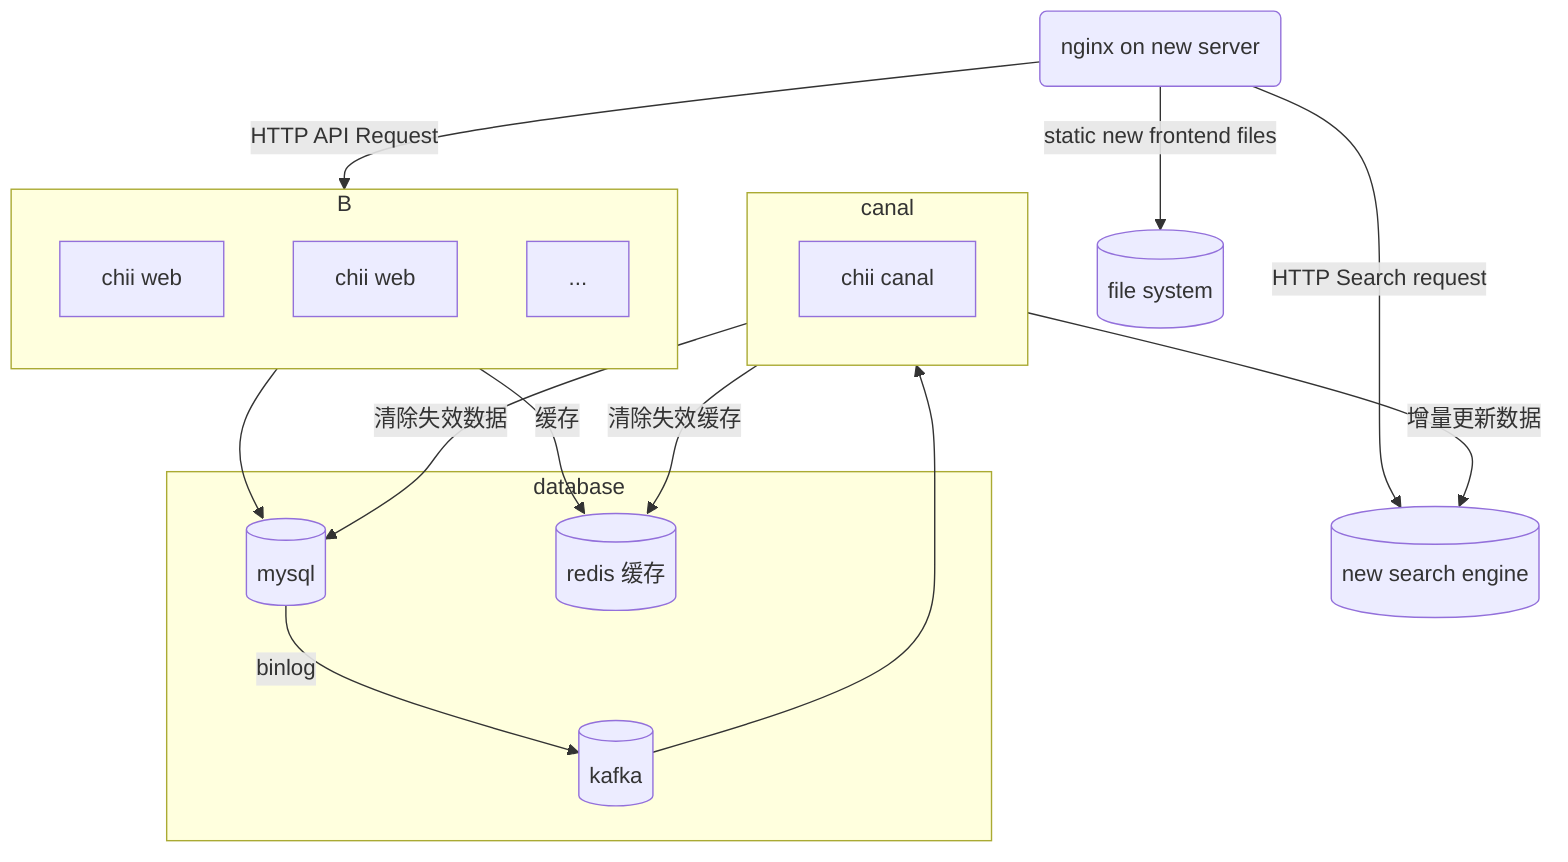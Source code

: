 flowchart TD
  Nginx(nginx on new server);

  Nginx -->|static new frontend files|FS[(file system)];

  Nginx -->|HTTP API Request|B;
  Nginx --> |HTTP Search request|meilisearch;

  C --> |增量更新数据|meilisearch;

  B --> mysql
  B --> |缓存|redis
  C --> |清除失效缓存|redis
  C --> |清除失效数据|mysql
  kafka --> C;


  subgraph B
    direction BT
    B1[chii web];
    B2[chii web];
    ...
  end

  subgraph C[canal]
    C1[chii canal];
  end

  meilisearch[(new search engine)];

  subgraph Components[database]
    direction BT
    redis[(redis 缓存)]
    mysql[(mysql)]
    kafka[(kafka)]
    mysql --> |binlog|kafka;
  end